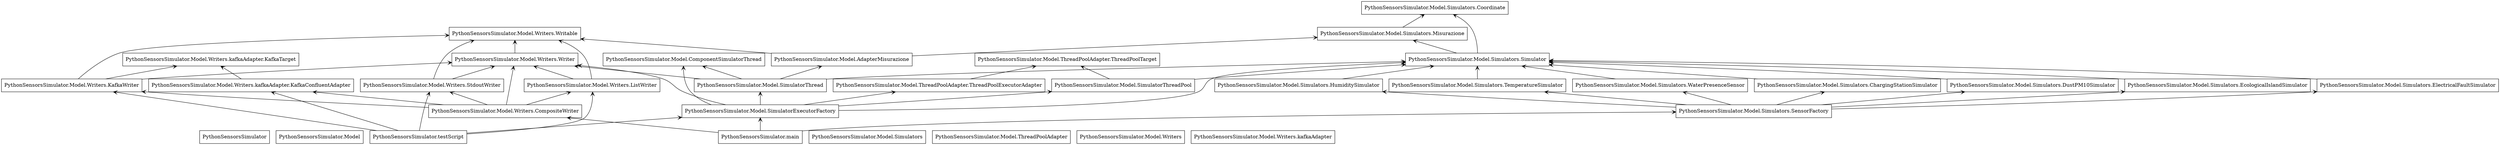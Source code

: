 digraph "packages" {
rankdir=BT
charset="utf-8"
"PythonSensorsSimulator" [color="black", label=<PythonSensorsSimulator>, shape="box", style="solid"];
"PythonSensorsSimulator.Model" [color="black", label=<PythonSensorsSimulator.Model>, shape="box", style="solid"];
"PythonSensorsSimulator.Model.AdapterMisurazione" [color="black", label=<PythonSensorsSimulator.Model.AdapterMisurazione>, shape="box", style="solid"];
"PythonSensorsSimulator.Model.ComponentSimulatorThread" [color="black", label=<PythonSensorsSimulator.Model.ComponentSimulatorThread>, shape="box", style="solid"];
"PythonSensorsSimulator.Model.SimulatorExecutorFactory" [color="black", label=<PythonSensorsSimulator.Model.SimulatorExecutorFactory>, shape="box", style="solid"];
"PythonSensorsSimulator.Model.SimulatorThread" [color="black", label=<PythonSensorsSimulator.Model.SimulatorThread>, shape="box", style="solid"];
"PythonSensorsSimulator.Model.SimulatorThreadPool" [color="black", label=<PythonSensorsSimulator.Model.SimulatorThreadPool>, shape="box", style="solid"];
"PythonSensorsSimulator.Model.Simulators" [color="black", label=<PythonSensorsSimulator.Model.Simulators>, shape="box", style="solid"];
"PythonSensorsSimulator.Model.Simulators.ChargingStationSimulator" [color="black", label=<PythonSensorsSimulator.Model.Simulators.ChargingStationSimulator>, shape="box", style="solid"];
"PythonSensorsSimulator.Model.Simulators.Coordinate" [color="black", label=<PythonSensorsSimulator.Model.Simulators.Coordinate>, shape="box", style="solid"];
"PythonSensorsSimulator.Model.Simulators.DustPM10Simulator" [color="black", label=<PythonSensorsSimulator.Model.Simulators.DustPM10Simulator>, shape="box", style="solid"];
"PythonSensorsSimulator.Model.Simulators.EcologicalIslandSimulator" [color="black", label=<PythonSensorsSimulator.Model.Simulators.EcologicalIslandSimulator>, shape="box", style="solid"];
"PythonSensorsSimulator.Model.Simulators.ElectricalFaultSimulator" [color="black", label=<PythonSensorsSimulator.Model.Simulators.ElectricalFaultSimulator>, shape="box", style="solid"];
"PythonSensorsSimulator.Model.Simulators.HumiditySimulator" [color="black", label=<PythonSensorsSimulator.Model.Simulators.HumiditySimulator>, shape="box", style="solid"];
"PythonSensorsSimulator.Model.Simulators.Misurazione" [color="black", label=<PythonSensorsSimulator.Model.Simulators.Misurazione>, shape="box", style="solid"];
"PythonSensorsSimulator.Model.Simulators.SensorFactory" [color="black", label=<PythonSensorsSimulator.Model.Simulators.SensorFactory>, shape="box", style="solid"];
"PythonSensorsSimulator.Model.Simulators.Simulator" [color="black", label=<PythonSensorsSimulator.Model.Simulators.Simulator>, shape="box", style="solid"];
"PythonSensorsSimulator.Model.Simulators.TemperatureSimulator" [color="black", label=<PythonSensorsSimulator.Model.Simulators.TemperatureSimulator>, shape="box", style="solid"];
"PythonSensorsSimulator.Model.Simulators.WaterPresenceSensor" [color="black", label=<PythonSensorsSimulator.Model.Simulators.WaterPresenceSensor>, shape="box", style="solid"];
"PythonSensorsSimulator.Model.ThreadPoolAdapter" [color="black", label=<PythonSensorsSimulator.Model.ThreadPoolAdapter>, shape="box", style="solid"];
"PythonSensorsSimulator.Model.ThreadPoolAdapter.ThreadPoolExecutorAdapter" [color="black", label=<PythonSensorsSimulator.Model.ThreadPoolAdapter.ThreadPoolExecutorAdapter>, shape="box", style="solid"];
"PythonSensorsSimulator.Model.ThreadPoolAdapter.ThreadPoolTarget" [color="black", label=<PythonSensorsSimulator.Model.ThreadPoolAdapter.ThreadPoolTarget>, shape="box", style="solid"];
"PythonSensorsSimulator.Model.Writers" [color="black", label=<PythonSensorsSimulator.Model.Writers>, shape="box", style="solid"];
"PythonSensorsSimulator.Model.Writers.CompositeWriter" [color="black", label=<PythonSensorsSimulator.Model.Writers.CompositeWriter>, shape="box", style="solid"];
"PythonSensorsSimulator.Model.Writers.KafkaWriter" [color="black", label=<PythonSensorsSimulator.Model.Writers.KafkaWriter>, shape="box", style="solid"];
"PythonSensorsSimulator.Model.Writers.ListWriter" [color="black", label=<PythonSensorsSimulator.Model.Writers.ListWriter>, shape="box", style="solid"];
"PythonSensorsSimulator.Model.Writers.StdoutWriter" [color="black", label=<PythonSensorsSimulator.Model.Writers.StdoutWriter>, shape="box", style="solid"];
"PythonSensorsSimulator.Model.Writers.Writable" [color="black", label=<PythonSensorsSimulator.Model.Writers.Writable>, shape="box", style="solid"];
"PythonSensorsSimulator.Model.Writers.Writer" [color="black", label=<PythonSensorsSimulator.Model.Writers.Writer>, shape="box", style="solid"];
"PythonSensorsSimulator.Model.Writers.kafkaAdapter" [color="black", label=<PythonSensorsSimulator.Model.Writers.kafkaAdapter>, shape="box", style="solid"];
"PythonSensorsSimulator.Model.Writers.kafkaAdapter.KafkaConfluentAdapter" [color="black", label=<PythonSensorsSimulator.Model.Writers.kafkaAdapter.KafkaConfluentAdapter>, shape="box", style="solid"];
"PythonSensorsSimulator.Model.Writers.kafkaAdapter.KafkaTarget" [color="black", label=<PythonSensorsSimulator.Model.Writers.kafkaAdapter.KafkaTarget>, shape="box", style="solid"];
"PythonSensorsSimulator.main" [color="black", label=<PythonSensorsSimulator.main>, shape="box", style="solid"];
"PythonSensorsSimulator.testScript" [color="black", label=<PythonSensorsSimulator.testScript>, shape="box", style="solid"];
"PythonSensorsSimulator.Model.AdapterMisurazione" -> "PythonSensorsSimulator.Model.Simulators.Misurazione" [arrowhead="open", arrowtail="none"];
"PythonSensorsSimulator.Model.AdapterMisurazione" -> "PythonSensorsSimulator.Model.Writers.Writable" [arrowhead="open", arrowtail="none"];
"PythonSensorsSimulator.Model.SimulatorExecutorFactory" -> "PythonSensorsSimulator.Model.ComponentSimulatorThread" [arrowhead="open", arrowtail="none"];
"PythonSensorsSimulator.Model.SimulatorExecutorFactory" -> "PythonSensorsSimulator.Model.SimulatorThread" [arrowhead="open", arrowtail="none"];
"PythonSensorsSimulator.Model.SimulatorExecutorFactory" -> "PythonSensorsSimulator.Model.SimulatorThreadPool" [arrowhead="open", arrowtail="none"];
"PythonSensorsSimulator.Model.SimulatorExecutorFactory" -> "PythonSensorsSimulator.Model.Simulators.Simulator" [arrowhead="open", arrowtail="none"];
"PythonSensorsSimulator.Model.SimulatorExecutorFactory" -> "PythonSensorsSimulator.Model.ThreadPoolAdapter.ThreadPoolExecutorAdapter" [arrowhead="open", arrowtail="none"];
"PythonSensorsSimulator.Model.SimulatorExecutorFactory" -> "PythonSensorsSimulator.Model.Writers.Writer" [arrowhead="open", arrowtail="none"];
"PythonSensorsSimulator.Model.SimulatorThread" -> "PythonSensorsSimulator.Model.AdapterMisurazione" [arrowhead="open", arrowtail="none"];
"PythonSensorsSimulator.Model.SimulatorThread" -> "PythonSensorsSimulator.Model.ComponentSimulatorThread" [arrowhead="open", arrowtail="none"];
"PythonSensorsSimulator.Model.SimulatorThread" -> "PythonSensorsSimulator.Model.Simulators.Simulator" [arrowhead="open", arrowtail="none"];
"PythonSensorsSimulator.Model.SimulatorThread" -> "PythonSensorsSimulator.Model.Writers.Writer" [arrowhead="open", arrowtail="none"];
"PythonSensorsSimulator.Model.SimulatorThreadPool" -> "PythonSensorsSimulator.Model.Simulators.Simulator" [arrowhead="open", arrowtail="none"];
"PythonSensorsSimulator.Model.SimulatorThreadPool" -> "PythonSensorsSimulator.Model.ThreadPoolAdapter.ThreadPoolTarget" [arrowhead="open", arrowtail="none"];
"PythonSensorsSimulator.Model.Simulators.ChargingStationSimulator" -> "PythonSensorsSimulator.Model.Simulators.Simulator" [arrowhead="open", arrowtail="none"];
"PythonSensorsSimulator.Model.Simulators.DustPM10Simulator" -> "PythonSensorsSimulator.Model.Simulators.Simulator" [arrowhead="open", arrowtail="none"];
"PythonSensorsSimulator.Model.Simulators.EcologicalIslandSimulator" -> "PythonSensorsSimulator.Model.Simulators.Simulator" [arrowhead="open", arrowtail="none"];
"PythonSensorsSimulator.Model.Simulators.ElectricalFaultSimulator" -> "PythonSensorsSimulator.Model.Simulators.Simulator" [arrowhead="open", arrowtail="none"];
"PythonSensorsSimulator.Model.Simulators.HumiditySimulator" -> "PythonSensorsSimulator.Model.Simulators.Simulator" [arrowhead="open", arrowtail="none"];
"PythonSensorsSimulator.Model.Simulators.Misurazione" -> "PythonSensorsSimulator.Model.Simulators.Coordinate" [arrowhead="open", arrowtail="none"];
"PythonSensorsSimulator.Model.Simulators.SensorFactory" -> "PythonSensorsSimulator.Model.Simulators.ChargingStationSimulator" [arrowhead="open", arrowtail="none"];
"PythonSensorsSimulator.Model.Simulators.SensorFactory" -> "PythonSensorsSimulator.Model.Simulators.DustPM10Simulator" [arrowhead="open", arrowtail="none"];
"PythonSensorsSimulator.Model.Simulators.SensorFactory" -> "PythonSensorsSimulator.Model.Simulators.EcologicalIslandSimulator" [arrowhead="open", arrowtail="none"];
"PythonSensorsSimulator.Model.Simulators.SensorFactory" -> "PythonSensorsSimulator.Model.Simulators.ElectricalFaultSimulator" [arrowhead="open", arrowtail="none"];
"PythonSensorsSimulator.Model.Simulators.SensorFactory" -> "PythonSensorsSimulator.Model.Simulators.HumiditySimulator" [arrowhead="open", arrowtail="none"];
"PythonSensorsSimulator.Model.Simulators.SensorFactory" -> "PythonSensorsSimulator.Model.Simulators.TemperatureSimulator" [arrowhead="open", arrowtail="none"];
"PythonSensorsSimulator.Model.Simulators.SensorFactory" -> "PythonSensorsSimulator.Model.Simulators.WaterPresenceSensor" [arrowhead="open", arrowtail="none"];
"PythonSensorsSimulator.Model.Simulators.Simulator" -> "PythonSensorsSimulator.Model.Simulators.Coordinate" [arrowhead="open", arrowtail="none"];
"PythonSensorsSimulator.Model.Simulators.Simulator" -> "PythonSensorsSimulator.Model.Simulators.Misurazione" [arrowhead="open", arrowtail="none"];
"PythonSensorsSimulator.Model.Simulators.TemperatureSimulator" -> "PythonSensorsSimulator.Model.Simulators.Simulator" [arrowhead="open", arrowtail="none"];
"PythonSensorsSimulator.Model.Simulators.WaterPresenceSensor" -> "PythonSensorsSimulator.Model.Simulators.Simulator" [arrowhead="open", arrowtail="none"];
"PythonSensorsSimulator.Model.ThreadPoolAdapter.ThreadPoolExecutorAdapter" -> "PythonSensorsSimulator.Model.ThreadPoolAdapter.ThreadPoolTarget" [arrowhead="open", arrowtail="none"];
"PythonSensorsSimulator.Model.Writers.CompositeWriter" -> "PythonSensorsSimulator.Model.Writers.KafkaWriter" [arrowhead="open", arrowtail="none"];
"PythonSensorsSimulator.Model.Writers.CompositeWriter" -> "PythonSensorsSimulator.Model.Writers.ListWriter" [arrowhead="open", arrowtail="none"];
"PythonSensorsSimulator.Model.Writers.CompositeWriter" -> "PythonSensorsSimulator.Model.Writers.StdoutWriter" [arrowhead="open", arrowtail="none"];
"PythonSensorsSimulator.Model.Writers.CompositeWriter" -> "PythonSensorsSimulator.Model.Writers.Writer" [arrowhead="open", arrowtail="none"];
"PythonSensorsSimulator.Model.Writers.CompositeWriter" -> "PythonSensorsSimulator.Model.Writers.kafkaAdapter.KafkaConfluentAdapter" [arrowhead="open", arrowtail="none"];
"PythonSensorsSimulator.Model.Writers.KafkaWriter" -> "PythonSensorsSimulator.Model.Writers.Writable" [arrowhead="open", arrowtail="none"];
"PythonSensorsSimulator.Model.Writers.KafkaWriter" -> "PythonSensorsSimulator.Model.Writers.Writer" [arrowhead="open", arrowtail="none"];
"PythonSensorsSimulator.Model.Writers.KafkaWriter" -> "PythonSensorsSimulator.Model.Writers.kafkaAdapter.KafkaTarget" [arrowhead="open", arrowtail="none"];
"PythonSensorsSimulator.Model.Writers.ListWriter" -> "PythonSensorsSimulator.Model.Writers.Writable" [arrowhead="open", arrowtail="none"];
"PythonSensorsSimulator.Model.Writers.ListWriter" -> "PythonSensorsSimulator.Model.Writers.Writer" [arrowhead="open", arrowtail="none"];
"PythonSensorsSimulator.Model.Writers.StdoutWriter" -> "PythonSensorsSimulator.Model.Writers.Writable" [arrowhead="open", arrowtail="none"];
"PythonSensorsSimulator.Model.Writers.StdoutWriter" -> "PythonSensorsSimulator.Model.Writers.Writer" [arrowhead="open", arrowtail="none"];
"PythonSensorsSimulator.Model.Writers.Writer" -> "PythonSensorsSimulator.Model.Writers.Writable" [arrowhead="open", arrowtail="none"];
"PythonSensorsSimulator.Model.Writers.kafkaAdapter.KafkaConfluentAdapter" -> "PythonSensorsSimulator.Model.Writers.kafkaAdapter.KafkaTarget" [arrowhead="open", arrowtail="none"];
"PythonSensorsSimulator.main" -> "PythonSensorsSimulator.Model.SimulatorExecutorFactory" [arrowhead="open", arrowtail="none"];
"PythonSensorsSimulator.main" -> "PythonSensorsSimulator.Model.Simulators.SensorFactory" [arrowhead="open", arrowtail="none"];
"PythonSensorsSimulator.main" -> "PythonSensorsSimulator.Model.Writers.CompositeWriter" [arrowhead="open", arrowtail="none"];
"PythonSensorsSimulator.testScript" -> "PythonSensorsSimulator.Model.SimulatorExecutorFactory" [arrowhead="open", arrowtail="none"];
"PythonSensorsSimulator.testScript" -> "PythonSensorsSimulator.Model.Writers.KafkaWriter" [arrowhead="open", arrowtail="none"];
"PythonSensorsSimulator.testScript" -> "PythonSensorsSimulator.Model.Writers.ListWriter" [arrowhead="open", arrowtail="none"];
"PythonSensorsSimulator.testScript" -> "PythonSensorsSimulator.Model.Writers.StdoutWriter" [arrowhead="open", arrowtail="none"];
"PythonSensorsSimulator.testScript" -> "PythonSensorsSimulator.Model.Writers.kafkaAdapter.KafkaConfluentAdapter" [arrowhead="open", arrowtail="none"];
}
